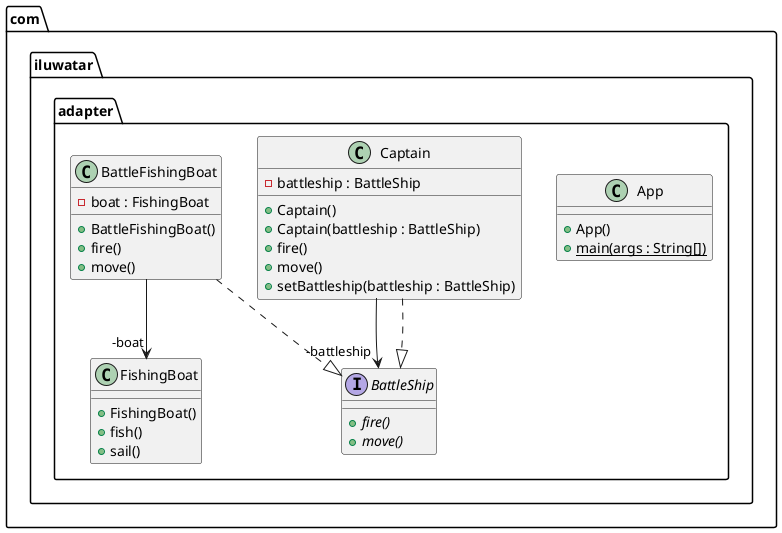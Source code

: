 @startuml
package com.iluwatar.adapter {
  class App {
    + App()
    + main(args : String[]) {static}
  }
  interface BattleShip {
    + fire() {abstract}
    + move() {abstract}
  }
  class Captain {
    - battleship : BattleShip
    + Captain()
    + Captain(battleship : BattleShip)
    + fire()
    + move()
    + setBattleship(battleship : BattleShip)
  }
  class BattleFishingBoat {
    - boat : FishingBoat
    + BattleFishingBoat()
    + fire()
    + move()
  }
  class FishingBoat {
    + FishingBoat()
    + fish()
    + sail()
  }
}
BattleFishingBoat -->  "-boat" FishingBoat
Captain -->  "-battleship" BattleShip
Captain ..|> BattleShip 
BattleFishingBoat ..|> BattleShip 
@enduml
